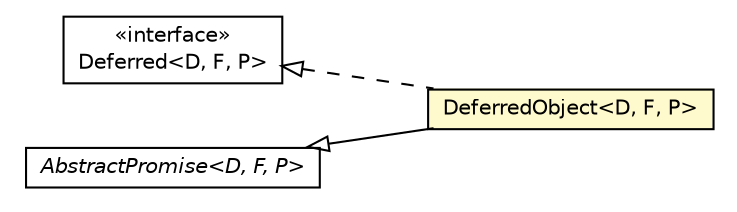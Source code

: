 #!/usr/local/bin/dot
#
# Class diagram 
# Generated by UMLGraph version R5_6-24-gf6e263 (http://www.umlgraph.org/)
#

digraph G {
	edge [fontname="Helvetica",fontsize=10,labelfontname="Helvetica",labelfontsize=10];
	node [fontname="Helvetica",fontsize=10,shape=plaintext];
	nodesep=0.25;
	ranksep=0.5;
	rankdir=LR;
	// org.turbogwt.core.future.shared.Deferred<D, F, P>
	c364 [label=<<table title="org.turbogwt.core.future.shared.Deferred" border="0" cellborder="1" cellspacing="0" cellpadding="2" port="p" href="../Deferred.html">
		<tr><td><table border="0" cellspacing="0" cellpadding="1">
<tr><td align="center" balign="center"> &#171;interface&#187; </td></tr>
<tr><td align="center" balign="center"> Deferred&lt;D, F, P&gt; </td></tr>
		</table></td></tr>
		</table>>, URL="../Deferred.html", fontname="Helvetica", fontcolor="black", fontsize=10.0];
	// org.turbogwt.core.future.shared.impl.DeferredObject<D, F, P>
	c368 [label=<<table title="org.turbogwt.core.future.shared.impl.DeferredObject" border="0" cellborder="1" cellspacing="0" cellpadding="2" port="p" bgcolor="lemonChiffon" href="./DeferredObject.html">
		<tr><td><table border="0" cellspacing="0" cellpadding="1">
<tr><td align="center" balign="center"> DeferredObject&lt;D, F, P&gt; </td></tr>
		</table></td></tr>
		</table>>, URL="./DeferredObject.html", fontname="Helvetica", fontcolor="black", fontsize=10.0];
	// org.turbogwt.core.future.shared.impl.AbstractPromise<D, F, P>
	c369 [label=<<table title="org.turbogwt.core.future.shared.impl.AbstractPromise" border="0" cellborder="1" cellspacing="0" cellpadding="2" port="p" href="./AbstractPromise.html">
		<tr><td><table border="0" cellspacing="0" cellpadding="1">
<tr><td align="center" balign="center"><font face="Helvetica-Oblique"> AbstractPromise&lt;D, F, P&gt; </font></td></tr>
		</table></td></tr>
		</table>>, URL="./AbstractPromise.html", fontname="Helvetica", fontcolor="black", fontsize=10.0];
	//org.turbogwt.core.future.shared.impl.DeferredObject<D, F, P> extends org.turbogwt.core.future.shared.impl.AbstractPromise<D, F, P>
	c369:p -> c368:p [dir=back,arrowtail=empty];
	//org.turbogwt.core.future.shared.impl.DeferredObject<D, F, P> implements org.turbogwt.core.future.shared.Deferred<D, F, P>
	c364:p -> c368:p [dir=back,arrowtail=empty,style=dashed];
}

